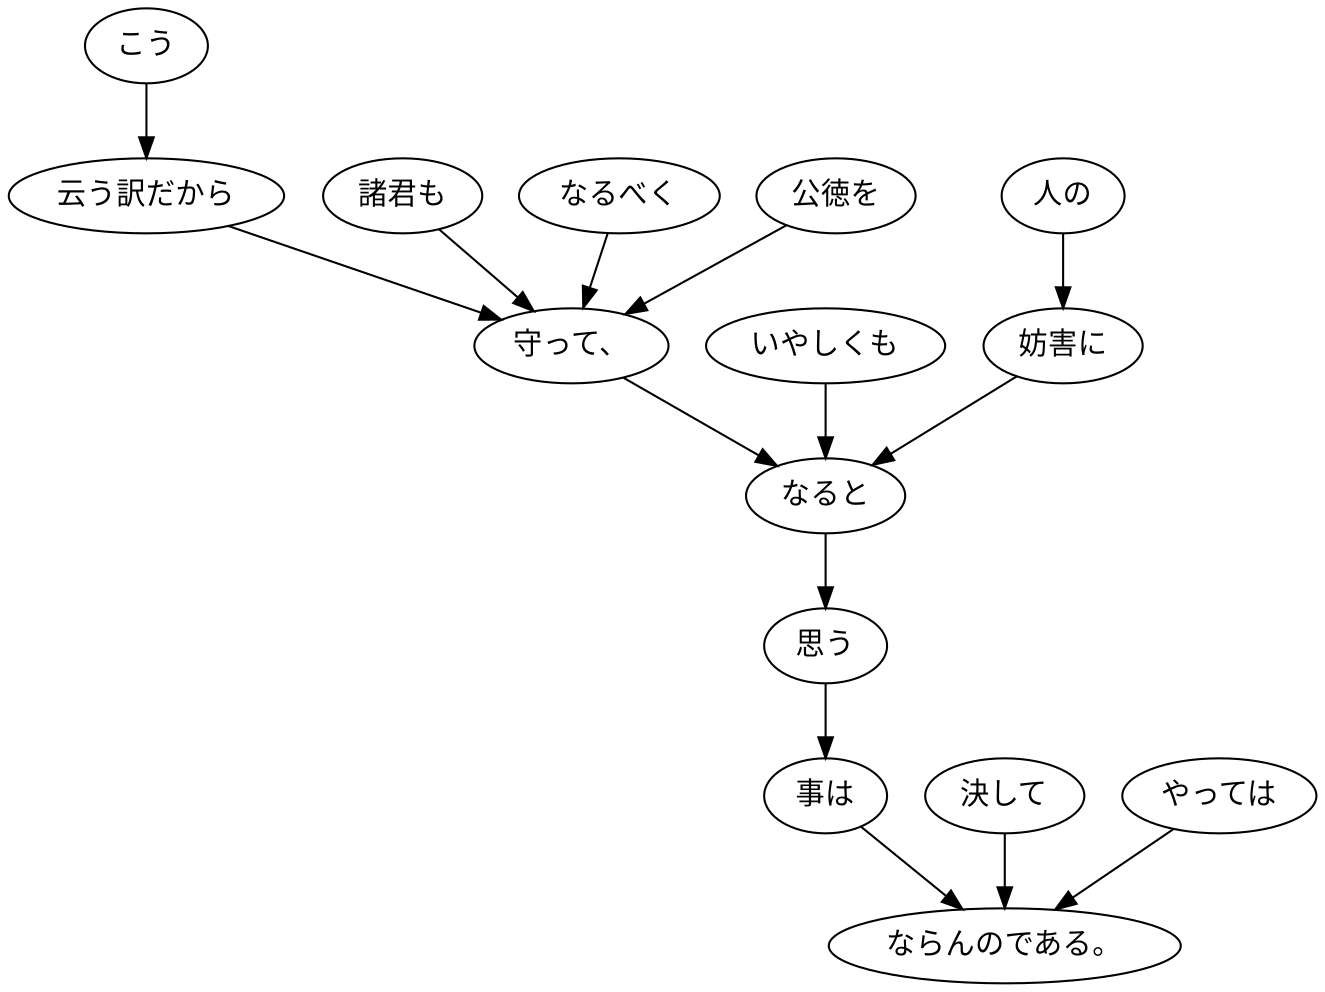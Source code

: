 digraph graph5003 {
	node0 [label="こう"];
	node1 [label="云う訳だから"];
	node2 [label="諸君も"];
	node3 [label="なるべく"];
	node4 [label="公徳を"];
	node5 [label="守って、"];
	node6 [label="いやしくも"];
	node7 [label="人の"];
	node8 [label="妨害に"];
	node9 [label="なると"];
	node10 [label="思う"];
	node11 [label="事は"];
	node12 [label="決して"];
	node13 [label="やっては"];
	node14 [label="ならんのである。"];
	node0 -> node1;
	node1 -> node5;
	node2 -> node5;
	node3 -> node5;
	node4 -> node5;
	node5 -> node9;
	node6 -> node9;
	node7 -> node8;
	node8 -> node9;
	node9 -> node10;
	node10 -> node11;
	node11 -> node14;
	node12 -> node14;
	node13 -> node14;
}

